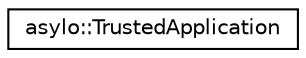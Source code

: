 digraph "Graphical Class Hierarchy"
{
  edge [fontname="Helvetica",fontsize="10",labelfontname="Helvetica",labelfontsize="10"];
  node [fontname="Helvetica",fontsize="10",shape=record];
  rankdir="LR";
  Node0 [label="asylo::TrustedApplication",height=0.2,width=0.4,color="black", fillcolor="white", style="filled",URL="$classasylo_1_1TrustedApplication.html",tooltip="Abstract base class for trusted applications. "];
}
